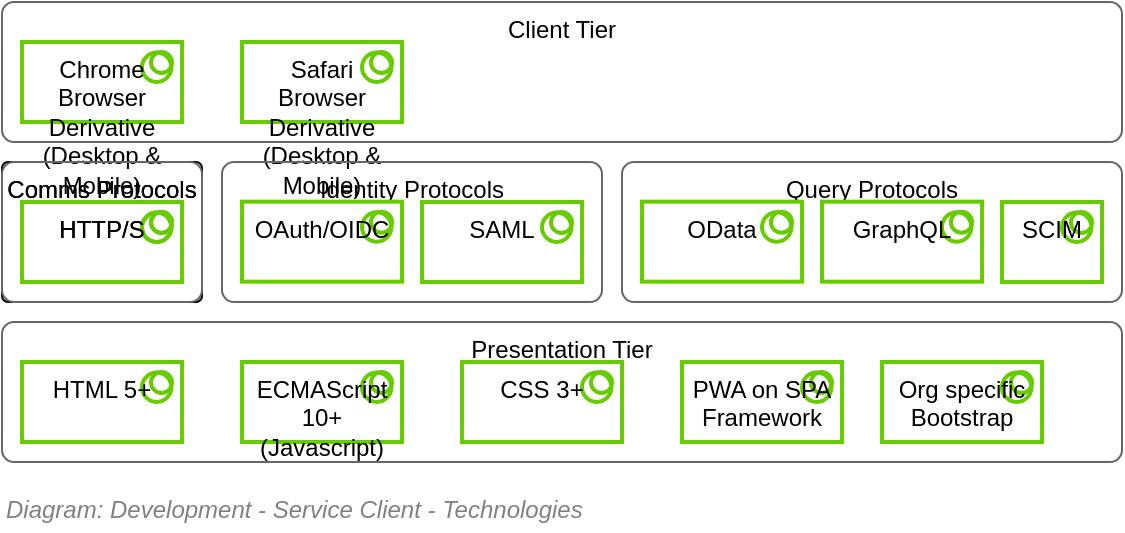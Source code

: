 <mxfile version="20.2.4" type="google"><diagram id="PZwZz1R__bVeVwG7EEwh" name="Page-1"><mxGraphModel grid="1" page="1" gridSize="10" guides="1" tooltips="1" connect="1" arrows="1" fold="1" pageScale="1" pageWidth="827" pageHeight="1169" math="0" shadow="0"><root><mxCell id="0"/><mxCell id="1" parent="0"/><mxCell id="iHtOdRhftU_oStdNh47i-1" value="Presentation Tier" style="rounded=1;whiteSpace=wrap;html=1;strokeWidth=1;fillColor=none;fontSize=12;align=center;horizontal=1;verticalAlign=top;arcSize=12;container=1;absoluteArcSize=1;recursiveResize=0;collapsible=0;strokeColor=#666666;" vertex="1" parent="1"><mxGeometry x="120" y="360" width="560" height="70" as="geometry"/></mxCell><mxCell id="iHtOdRhftU_oStdNh47i-2" value="HTML 5+" style="html=1;outlineConnect=0;whiteSpace=wrap;fillColor=none;strokeColor=#66CC00;shape=mxgraph.archimate3.application;appType=sysSw;archiType=square;fontSize=12;fontColor=#000000;rounded=1;verticalAlign=top;strokeWidth=2;arcSize=4;" vertex="1" parent="iHtOdRhftU_oStdNh47i-1"><mxGeometry x="10" y="20" width="80" height="40" as="geometry"/></mxCell><mxCell id="iHtOdRhftU_oStdNh47i-3" value="ECMAScript 10+&lt;br style=&quot;font-size: 12px;&quot;&gt;(Javascript)" style="html=1;outlineConnect=0;whiteSpace=wrap;fillColor=none;strokeColor=#66CC00;shape=mxgraph.archimate3.application;appType=sysSw;archiType=square;fontSize=12;fontColor=#000000;rounded=1;verticalAlign=top;strokeWidth=2;arcSize=4;" vertex="1" parent="iHtOdRhftU_oStdNh47i-1"><mxGeometry x="120" y="20" width="80" height="40" as="geometry"/></mxCell><mxCell id="iHtOdRhftU_oStdNh47i-4" value="CSS 3+" style="html=1;outlineConnect=0;whiteSpace=wrap;fillColor=none;strokeColor=#66CC00;shape=mxgraph.archimate3.application;appType=sysSw;archiType=square;fontSize=12;fontColor=#000000;rounded=1;verticalAlign=top;strokeWidth=2;arcSize=4;" vertex="1" parent="iHtOdRhftU_oStdNh47i-1"><mxGeometry x="230" y="20" width="80" height="40" as="geometry"/></mxCell><mxCell id="iHtOdRhftU_oStdNh47i-5" value="PWA on SPA&lt;br style=&quot;font-size: 12px;&quot;&gt;Framework" style="html=1;outlineConnect=0;whiteSpace=wrap;fillColor=none;strokeColor=#66CC00;shape=mxgraph.archimate3.application;appType=sysSw;archiType=square;fontSize=12;fontColor=#000000;rounded=1;verticalAlign=top;strokeWidth=2;arcSize=4;" vertex="1" parent="iHtOdRhftU_oStdNh47i-1"><mxGeometry x="340" y="20" width="80" height="40" as="geometry"/></mxCell><mxCell id="iHtOdRhftU_oStdNh47i-6" value="Org specific Bootstrap" style="html=1;outlineConnect=0;whiteSpace=wrap;fillColor=none;strokeColor=#66CC00;shape=mxgraph.archimate3.application;appType=sysSw;archiType=square;fontSize=12;fontColor=#000000;rounded=1;verticalAlign=top;strokeWidth=2;arcSize=4;" vertex="1" parent="iHtOdRhftU_oStdNh47i-1"><mxGeometry x="440" y="20" width="80" height="40" as="geometry"/></mxCell><mxCell id="iHtOdRhftU_oStdNh47i-7" value="Client Tier" style="rounded=1;whiteSpace=wrap;html=1;strokeWidth=1;fillColor=none;fontSize=12;align=center;horizontal=1;verticalAlign=top;arcSize=12;container=1;absoluteArcSize=1;recursiveResize=0;collapsible=0;strokeColor=#666666;" vertex="1" parent="1"><mxGeometry x="120" y="200" width="560" height="70" as="geometry"/></mxCell><mxCell id="iHtOdRhftU_oStdNh47i-8" value="Chrome Browser Derivative &lt;font style=&quot;font-size: 12px;&quot;&gt;(Desktop &amp;amp; Mobile)&lt;/font&gt;" style="html=1;outlineConnect=0;whiteSpace=wrap;fillColor=none;strokeColor=#66CC00;shape=mxgraph.archimate3.application;appType=sysSw;archiType=square;fontSize=12;fontColor=#000000;rounded=1;verticalAlign=top;strokeWidth=2;arcSize=4;" vertex="1" parent="iHtOdRhftU_oStdNh47i-7"><mxGeometry x="10" y="20" width="80" height="40" as="geometry"/></mxCell><mxCell id="iHtOdRhftU_oStdNh47i-9" value="Safari Browser Derivative&lt;br style=&quot;font-size: 12px;&quot;&gt;&lt;span style=&quot;font-size: 12px;&quot;&gt;(Desktop &amp;amp; Mobile)&lt;/span&gt;" style="html=1;outlineConnect=0;whiteSpace=wrap;fillColor=none;strokeColor=#66CC00;shape=mxgraph.archimate3.application;appType=sysSw;archiType=square;fontSize=12;fontColor=#000000;rounded=1;verticalAlign=top;strokeWidth=2;arcSize=4;" vertex="1" parent="iHtOdRhftU_oStdNh47i-7"><mxGeometry x="120" y="20" width="80" height="40" as="geometry"/></mxCell><mxCell id="iHtOdRhftU_oStdNh47i-10" value="Comms Protocols" style="rounded=1;whiteSpace=wrap;html=1;strokeWidth=1;fillColor=none;fontSize=12;align=center;horizontal=1;verticalAlign=top;arcSize=6;container=1;absoluteArcSize=1;recursiveResize=0;collapsible=0;" vertex="1" parent="1"><mxGeometry x="120" y="280" width="100" height="70" as="geometry"/></mxCell><mxCell id="iHtOdRhftU_oStdNh47i-11" value="HTTP/S" style="html=1;outlineConnect=0;whiteSpace=wrap;fillColor=none;strokeColor=#66CC00;shape=mxgraph.archimate3.application;appType=sysSw;archiType=square;fontSize=12;fontColor=#000000;rounded=1;verticalAlign=top;strokeWidth=2;arcSize=4;" vertex="1" parent="iHtOdRhftU_oStdNh47i-10"><mxGeometry x="10" y="20" width="80" height="40" as="geometry"/></mxCell><mxCell id="iHtOdRhftU_oStdNh47i-12" value="Comms Protocols" style="rounded=1;whiteSpace=wrap;html=1;strokeWidth=1;fillColor=none;fontSize=12;align=center;horizontal=1;verticalAlign=top;arcSize=12;container=1;absoluteArcSize=1;recursiveResize=0;collapsible=0;strokeColor=#666666;" vertex="1" parent="iHtOdRhftU_oStdNh47i-10"><mxGeometry width="100" height="70" as="geometry"/></mxCell><mxCell id="iHtOdRhftU_oStdNh47i-13" value="HTTP/S" style="html=1;outlineConnect=0;whiteSpace=wrap;fillColor=none;strokeColor=#66CC00;shape=mxgraph.archimate3.application;appType=sysSw;archiType=square;fontSize=12;fontColor=#000000;rounded=1;verticalAlign=top;strokeWidth=2;arcSize=4;" vertex="1" parent="iHtOdRhftU_oStdNh47i-12"><mxGeometry x="10" y="20" width="80" height="40" as="geometry"/></mxCell><mxCell id="iHtOdRhftU_oStdNh47i-14" value="Identity Protocols" style="rounded=1;whiteSpace=wrap;html=1;strokeWidth=1;fillColor=none;fontSize=12;align=center;horizontal=1;verticalAlign=top;arcSize=12;container=1;absoluteArcSize=1;recursiveResize=0;collapsible=0;strokeColor=#666666;" vertex="1" parent="1"><mxGeometry x="230" y="280" width="190" height="70" as="geometry"/></mxCell><mxCell id="iHtOdRhftU_oStdNh47i-15" value="OAuth/OIDC" style="html=1;outlineConnect=0;whiteSpace=wrap;fillColor=none;strokeColor=#66CC00;shape=mxgraph.archimate3.application;appType=sysSw;archiType=square;fontSize=12;fontColor=#000000;rounded=1;verticalAlign=top;strokeWidth=2;arcSize=4;" vertex="1" parent="iHtOdRhftU_oStdNh47i-14"><mxGeometry x="10" y="19.843" width="80" height="40" as="geometry"/></mxCell><mxCell id="iHtOdRhftU_oStdNh47i-16" value="SAML" style="html=1;outlineConnect=0;whiteSpace=wrap;fillColor=none;strokeColor=#66CC00;shape=mxgraph.archimate3.application;appType=sysSw;archiType=square;fontSize=12;fontColor=#000000;rounded=1;verticalAlign=top;strokeWidth=2;arcSize=4;" vertex="1" parent="iHtOdRhftU_oStdNh47i-14"><mxGeometry x="100" y="20" width="80" height="40" as="geometry"/></mxCell><mxCell id="iHtOdRhftU_oStdNh47i-17" value="Query Protocols" style="rounded=1;whiteSpace=wrap;html=1;strokeWidth=1;fillColor=none;fontSize=12;align=center;horizontal=1;verticalAlign=top;arcSize=12;container=1;absoluteArcSize=1;recursiveResize=0;collapsible=0;strokeColor=#666666;" vertex="1" parent="1"><mxGeometry x="430" y="280" width="250" height="70" as="geometry"/></mxCell><mxCell id="iHtOdRhftU_oStdNh47i-18" value="OData" style="html=1;outlineConnect=0;whiteSpace=wrap;fillColor=none;strokeColor=#66CC00;shape=mxgraph.archimate3.application;appType=sysSw;archiType=square;fontSize=12;fontColor=#000000;rounded=1;verticalAlign=top;strokeWidth=2;arcSize=4;" vertex="1" parent="iHtOdRhftU_oStdNh47i-17"><mxGeometry x="10" y="19.843" width="80" height="40" as="geometry"/></mxCell><mxCell id="iHtOdRhftU_oStdNh47i-19" value="GraphQL" style="html=1;outlineConnect=0;whiteSpace=wrap;fillColor=none;strokeColor=#66CC00;shape=mxgraph.archimate3.application;appType=sysSw;archiType=square;fontSize=12;fontColor=#000000;rounded=1;verticalAlign=top;strokeWidth=2;arcSize=4;" vertex="1" parent="iHtOdRhftU_oStdNh47i-17"><mxGeometry x="100" y="19.843" width="80" height="40" as="geometry"/></mxCell><mxCell id="iHtOdRhftU_oStdNh47i-20" value="SCIM" style="html=1;outlineConnect=0;whiteSpace=wrap;fillColor=none;strokeColor=#66CC00;shape=mxgraph.archimate3.application;appType=sysSw;archiType=square;fontSize=12;fontColor=#000000;rounded=1;verticalAlign=top;strokeWidth=2;arcSize=4;" vertex="1" parent="iHtOdRhftU_oStdNh47i-17"><mxGeometry x="190" y="20" width="50" height="40" as="geometry"/></mxCell><mxCell id="iHtOdRhftU_oStdNh47i-21" value="&lt;font style=&quot;font-size: 12px&quot;&gt;Diagram: Development - Service Client - Technologies&lt;/font&gt;" style="text;strokeColor=none;fillColor=none;html=1;fontSize=24;fontStyle=2;verticalAlign=middle;align=left;shadow=0;glass=0;comic=0;opacity=30;fontColor=#808080;" vertex="1" parent="1"><mxGeometry x="120" y="440" width="520" height="20" as="geometry"/></mxCell><UserObject label="" tooltip="ABOUT&#10;&#10;At least four distinct tiers are used to develop the system." id="iHtOdRhftU_oStdNh47i-22"><mxCell style="shape=image;html=1;verticalAlign=top;verticalLabelPosition=bottom;labelBackgroundColor=#ffffff;imageAspect=0;aspect=fixed;image=https://cdn1.iconfinder.com/data/icons/hawcons/32/699014-icon-28-information-128.png;shadow=0;dashed=0;fontFamily=Helvetica;fontSize=12;fontColor=#000000;align=center;strokeColor=#000000;fillColor=#505050;dashPattern=1 1;" vertex="1" parent="1"><mxGeometry x="660" y="440" width="20" height="20" as="geometry"/></mxCell></UserObject></root></mxGraphModel></diagram></mxfile>